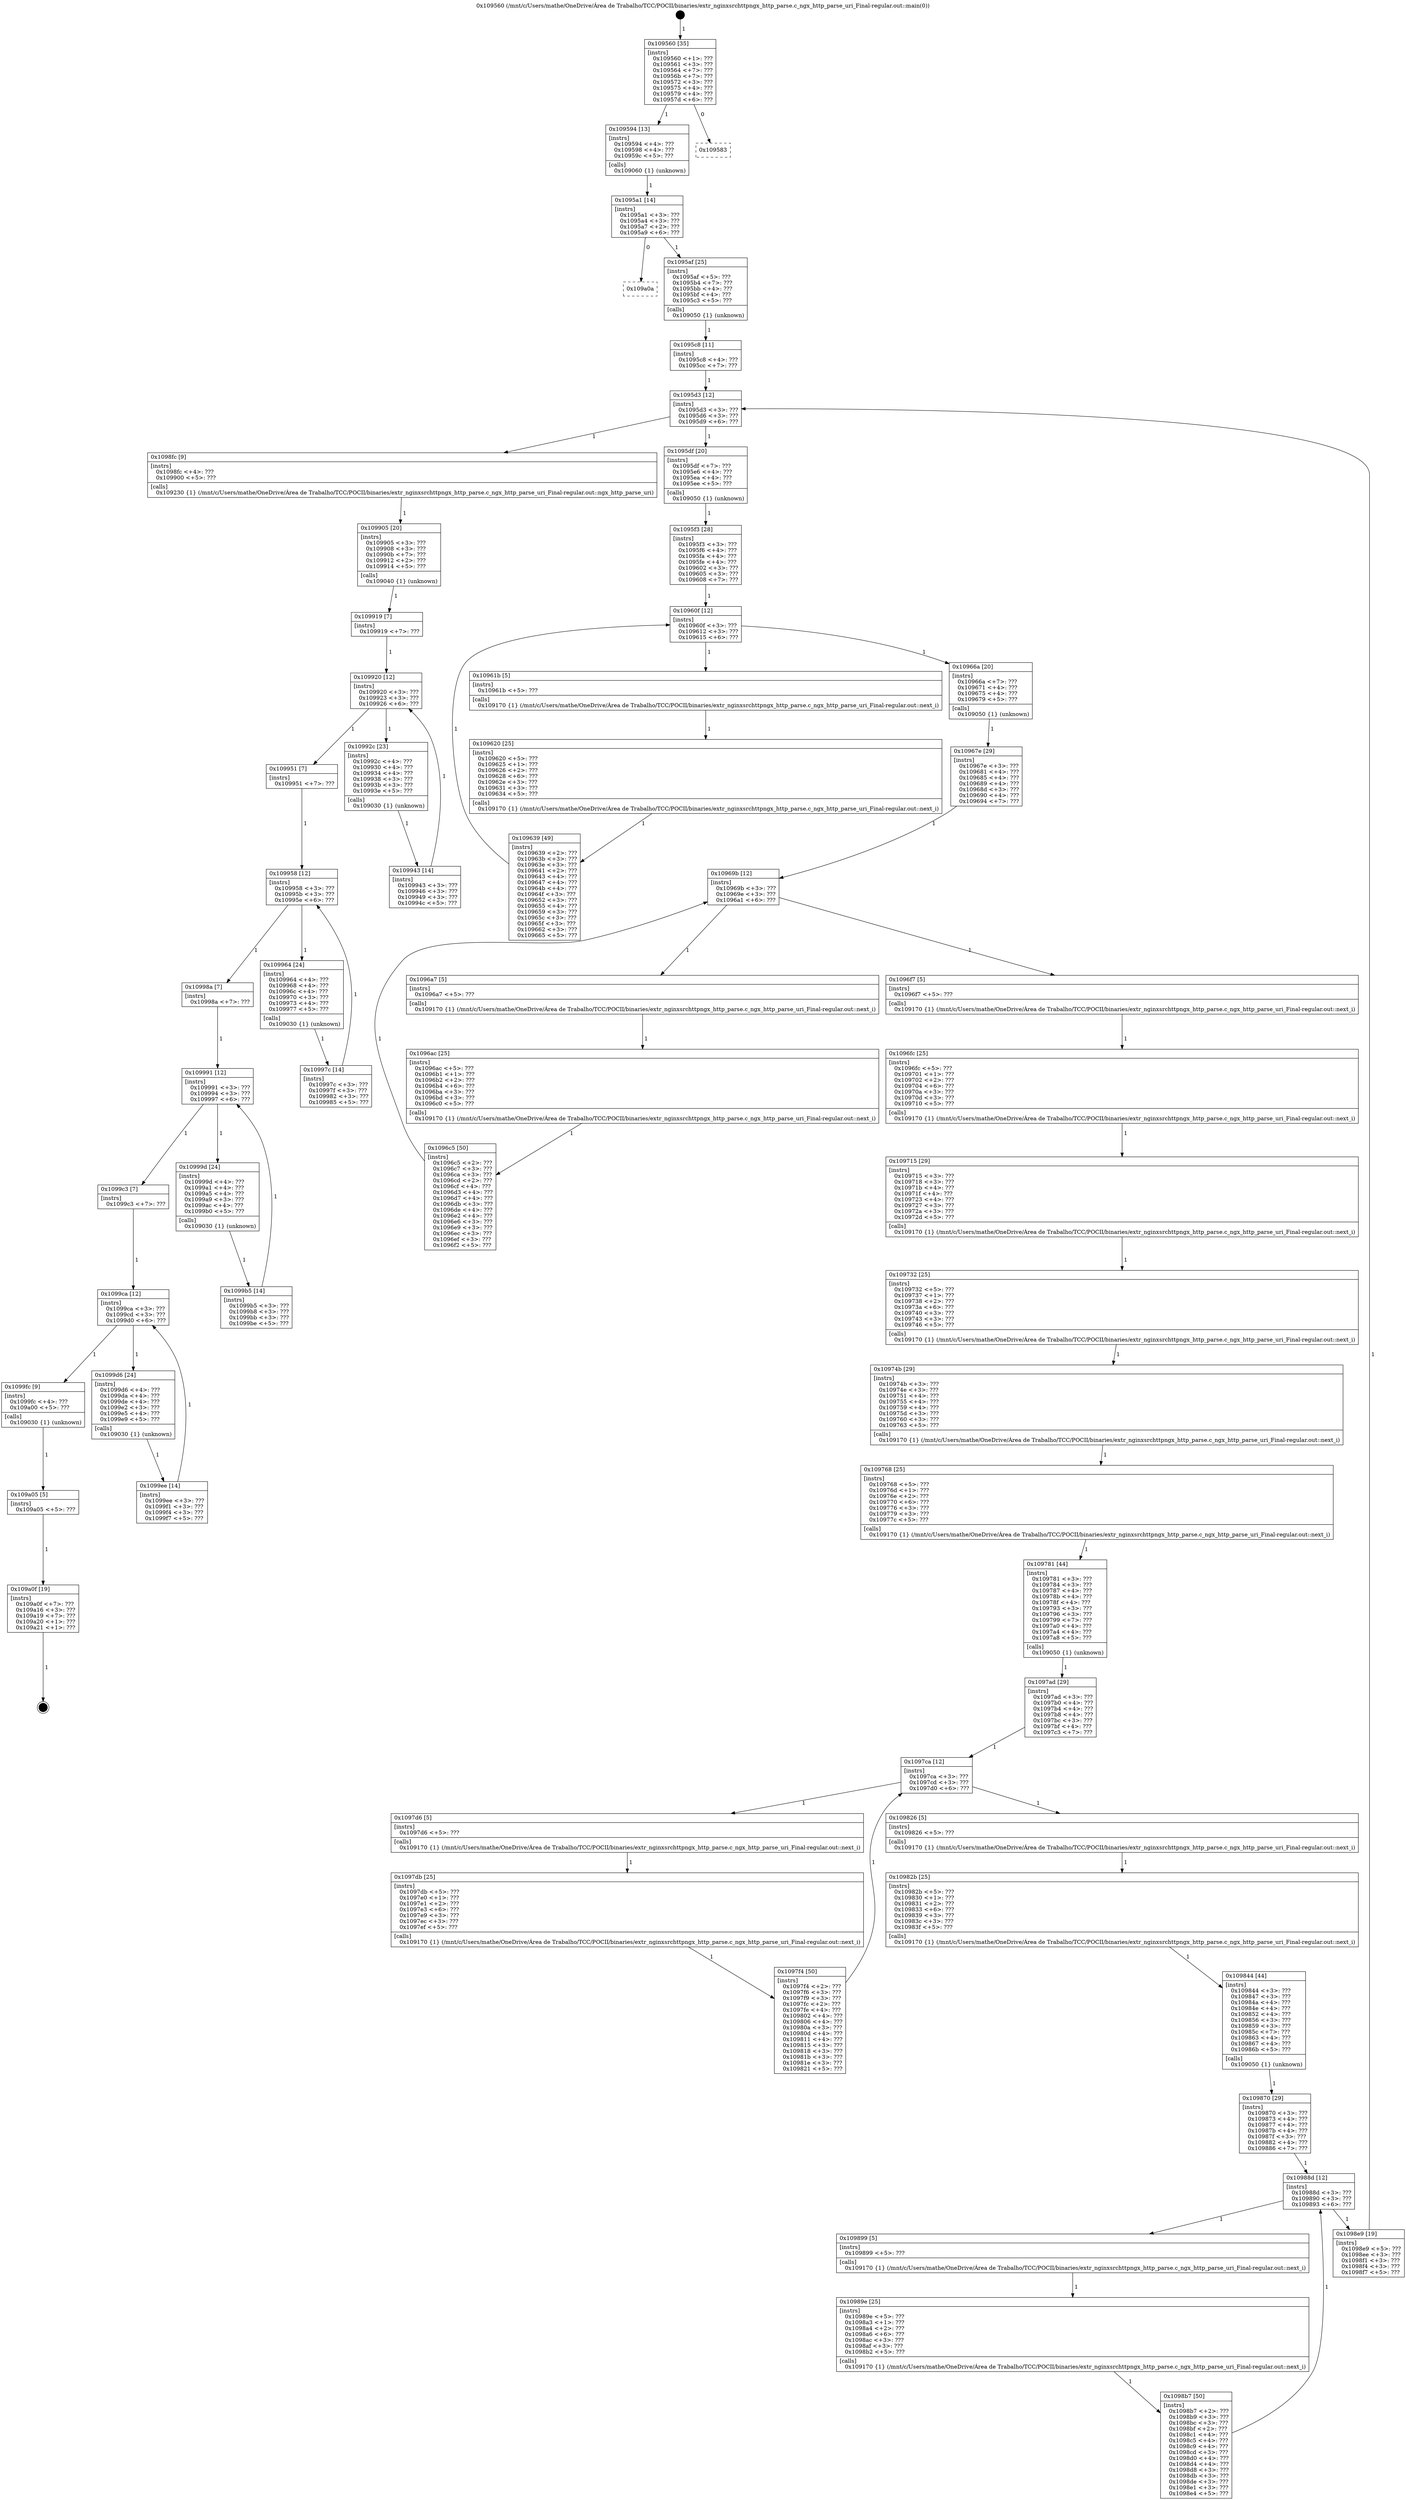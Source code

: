 digraph "0x109560" {
  label = "0x109560 (/mnt/c/Users/mathe/OneDrive/Área de Trabalho/TCC/POCII/binaries/extr_nginxsrchttpngx_http_parse.c_ngx_http_parse_uri_Final-regular.out::main(0))"
  labelloc = "t"
  node[shape=record]

  Entry [label="",width=0.3,height=0.3,shape=circle,fillcolor=black,style=filled]
  "0x109560" [label="{
     0x109560 [35]\l
     | [instrs]\l
     &nbsp;&nbsp;0x109560 \<+1\>: ???\l
     &nbsp;&nbsp;0x109561 \<+3\>: ???\l
     &nbsp;&nbsp;0x109564 \<+7\>: ???\l
     &nbsp;&nbsp;0x10956b \<+7\>: ???\l
     &nbsp;&nbsp;0x109572 \<+3\>: ???\l
     &nbsp;&nbsp;0x109575 \<+4\>: ???\l
     &nbsp;&nbsp;0x109579 \<+4\>: ???\l
     &nbsp;&nbsp;0x10957d \<+6\>: ???\l
  }"]
  "0x109594" [label="{
     0x109594 [13]\l
     | [instrs]\l
     &nbsp;&nbsp;0x109594 \<+4\>: ???\l
     &nbsp;&nbsp;0x109598 \<+4\>: ???\l
     &nbsp;&nbsp;0x10959c \<+5\>: ???\l
     | [calls]\l
     &nbsp;&nbsp;0x109060 \{1\} (unknown)\l
  }"]
  "0x109583" [label="{
     0x109583\l
  }", style=dashed]
  "0x1095a1" [label="{
     0x1095a1 [14]\l
     | [instrs]\l
     &nbsp;&nbsp;0x1095a1 \<+3\>: ???\l
     &nbsp;&nbsp;0x1095a4 \<+3\>: ???\l
     &nbsp;&nbsp;0x1095a7 \<+2\>: ???\l
     &nbsp;&nbsp;0x1095a9 \<+6\>: ???\l
  }"]
  "0x109a0a" [label="{
     0x109a0a\l
  }", style=dashed]
  "0x1095af" [label="{
     0x1095af [25]\l
     | [instrs]\l
     &nbsp;&nbsp;0x1095af \<+5\>: ???\l
     &nbsp;&nbsp;0x1095b4 \<+7\>: ???\l
     &nbsp;&nbsp;0x1095bb \<+4\>: ???\l
     &nbsp;&nbsp;0x1095bf \<+4\>: ???\l
     &nbsp;&nbsp;0x1095c3 \<+5\>: ???\l
     | [calls]\l
     &nbsp;&nbsp;0x109050 \{1\} (unknown)\l
  }"]
  Exit [label="",width=0.3,height=0.3,shape=circle,fillcolor=black,style=filled,peripheries=2]
  "0x1095d3" [label="{
     0x1095d3 [12]\l
     | [instrs]\l
     &nbsp;&nbsp;0x1095d3 \<+3\>: ???\l
     &nbsp;&nbsp;0x1095d6 \<+3\>: ???\l
     &nbsp;&nbsp;0x1095d9 \<+6\>: ???\l
  }"]
  "0x1098fc" [label="{
     0x1098fc [9]\l
     | [instrs]\l
     &nbsp;&nbsp;0x1098fc \<+4\>: ???\l
     &nbsp;&nbsp;0x109900 \<+5\>: ???\l
     | [calls]\l
     &nbsp;&nbsp;0x109230 \{1\} (/mnt/c/Users/mathe/OneDrive/Área de Trabalho/TCC/POCII/binaries/extr_nginxsrchttpngx_http_parse.c_ngx_http_parse_uri_Final-regular.out::ngx_http_parse_uri)\l
  }"]
  "0x1095df" [label="{
     0x1095df [20]\l
     | [instrs]\l
     &nbsp;&nbsp;0x1095df \<+7\>: ???\l
     &nbsp;&nbsp;0x1095e6 \<+4\>: ???\l
     &nbsp;&nbsp;0x1095ea \<+4\>: ???\l
     &nbsp;&nbsp;0x1095ee \<+5\>: ???\l
     | [calls]\l
     &nbsp;&nbsp;0x109050 \{1\} (unknown)\l
  }"]
  "0x10960f" [label="{
     0x10960f [12]\l
     | [instrs]\l
     &nbsp;&nbsp;0x10960f \<+3\>: ???\l
     &nbsp;&nbsp;0x109612 \<+3\>: ???\l
     &nbsp;&nbsp;0x109615 \<+6\>: ???\l
  }"]
  "0x10966a" [label="{
     0x10966a [20]\l
     | [instrs]\l
     &nbsp;&nbsp;0x10966a \<+7\>: ???\l
     &nbsp;&nbsp;0x109671 \<+4\>: ???\l
     &nbsp;&nbsp;0x109675 \<+4\>: ???\l
     &nbsp;&nbsp;0x109679 \<+5\>: ???\l
     | [calls]\l
     &nbsp;&nbsp;0x109050 \{1\} (unknown)\l
  }"]
  "0x10961b" [label="{
     0x10961b [5]\l
     | [instrs]\l
     &nbsp;&nbsp;0x10961b \<+5\>: ???\l
     | [calls]\l
     &nbsp;&nbsp;0x109170 \{1\} (/mnt/c/Users/mathe/OneDrive/Área de Trabalho/TCC/POCII/binaries/extr_nginxsrchttpngx_http_parse.c_ngx_http_parse_uri_Final-regular.out::next_i)\l
  }"]
  "0x109620" [label="{
     0x109620 [25]\l
     | [instrs]\l
     &nbsp;&nbsp;0x109620 \<+5\>: ???\l
     &nbsp;&nbsp;0x109625 \<+1\>: ???\l
     &nbsp;&nbsp;0x109626 \<+2\>: ???\l
     &nbsp;&nbsp;0x109628 \<+6\>: ???\l
     &nbsp;&nbsp;0x10962e \<+3\>: ???\l
     &nbsp;&nbsp;0x109631 \<+3\>: ???\l
     &nbsp;&nbsp;0x109634 \<+5\>: ???\l
     | [calls]\l
     &nbsp;&nbsp;0x109170 \{1\} (/mnt/c/Users/mathe/OneDrive/Área de Trabalho/TCC/POCII/binaries/extr_nginxsrchttpngx_http_parse.c_ngx_http_parse_uri_Final-regular.out::next_i)\l
  }"]
  "0x109639" [label="{
     0x109639 [49]\l
     | [instrs]\l
     &nbsp;&nbsp;0x109639 \<+2\>: ???\l
     &nbsp;&nbsp;0x10963b \<+3\>: ???\l
     &nbsp;&nbsp;0x10963e \<+3\>: ???\l
     &nbsp;&nbsp;0x109641 \<+2\>: ???\l
     &nbsp;&nbsp;0x109643 \<+4\>: ???\l
     &nbsp;&nbsp;0x109647 \<+4\>: ???\l
     &nbsp;&nbsp;0x10964b \<+4\>: ???\l
     &nbsp;&nbsp;0x10964f \<+3\>: ???\l
     &nbsp;&nbsp;0x109652 \<+3\>: ???\l
     &nbsp;&nbsp;0x109655 \<+4\>: ???\l
     &nbsp;&nbsp;0x109659 \<+3\>: ???\l
     &nbsp;&nbsp;0x10965c \<+3\>: ???\l
     &nbsp;&nbsp;0x10965f \<+3\>: ???\l
     &nbsp;&nbsp;0x109662 \<+3\>: ???\l
     &nbsp;&nbsp;0x109665 \<+5\>: ???\l
  }"]
  "0x1095f3" [label="{
     0x1095f3 [28]\l
     | [instrs]\l
     &nbsp;&nbsp;0x1095f3 \<+3\>: ???\l
     &nbsp;&nbsp;0x1095f6 \<+4\>: ???\l
     &nbsp;&nbsp;0x1095fa \<+4\>: ???\l
     &nbsp;&nbsp;0x1095fe \<+4\>: ???\l
     &nbsp;&nbsp;0x109602 \<+3\>: ???\l
     &nbsp;&nbsp;0x109605 \<+3\>: ???\l
     &nbsp;&nbsp;0x109608 \<+7\>: ???\l
  }"]
  "0x10969b" [label="{
     0x10969b [12]\l
     | [instrs]\l
     &nbsp;&nbsp;0x10969b \<+3\>: ???\l
     &nbsp;&nbsp;0x10969e \<+3\>: ???\l
     &nbsp;&nbsp;0x1096a1 \<+6\>: ???\l
  }"]
  "0x1096f7" [label="{
     0x1096f7 [5]\l
     | [instrs]\l
     &nbsp;&nbsp;0x1096f7 \<+5\>: ???\l
     | [calls]\l
     &nbsp;&nbsp;0x109170 \{1\} (/mnt/c/Users/mathe/OneDrive/Área de Trabalho/TCC/POCII/binaries/extr_nginxsrchttpngx_http_parse.c_ngx_http_parse_uri_Final-regular.out::next_i)\l
  }"]
  "0x1096a7" [label="{
     0x1096a7 [5]\l
     | [instrs]\l
     &nbsp;&nbsp;0x1096a7 \<+5\>: ???\l
     | [calls]\l
     &nbsp;&nbsp;0x109170 \{1\} (/mnt/c/Users/mathe/OneDrive/Área de Trabalho/TCC/POCII/binaries/extr_nginxsrchttpngx_http_parse.c_ngx_http_parse_uri_Final-regular.out::next_i)\l
  }"]
  "0x1096ac" [label="{
     0x1096ac [25]\l
     | [instrs]\l
     &nbsp;&nbsp;0x1096ac \<+5\>: ???\l
     &nbsp;&nbsp;0x1096b1 \<+1\>: ???\l
     &nbsp;&nbsp;0x1096b2 \<+2\>: ???\l
     &nbsp;&nbsp;0x1096b4 \<+6\>: ???\l
     &nbsp;&nbsp;0x1096ba \<+3\>: ???\l
     &nbsp;&nbsp;0x1096bd \<+3\>: ???\l
     &nbsp;&nbsp;0x1096c0 \<+5\>: ???\l
     | [calls]\l
     &nbsp;&nbsp;0x109170 \{1\} (/mnt/c/Users/mathe/OneDrive/Área de Trabalho/TCC/POCII/binaries/extr_nginxsrchttpngx_http_parse.c_ngx_http_parse_uri_Final-regular.out::next_i)\l
  }"]
  "0x1096c5" [label="{
     0x1096c5 [50]\l
     | [instrs]\l
     &nbsp;&nbsp;0x1096c5 \<+2\>: ???\l
     &nbsp;&nbsp;0x1096c7 \<+3\>: ???\l
     &nbsp;&nbsp;0x1096ca \<+3\>: ???\l
     &nbsp;&nbsp;0x1096cd \<+2\>: ???\l
     &nbsp;&nbsp;0x1096cf \<+4\>: ???\l
     &nbsp;&nbsp;0x1096d3 \<+4\>: ???\l
     &nbsp;&nbsp;0x1096d7 \<+4\>: ???\l
     &nbsp;&nbsp;0x1096db \<+3\>: ???\l
     &nbsp;&nbsp;0x1096de \<+4\>: ???\l
     &nbsp;&nbsp;0x1096e2 \<+4\>: ???\l
     &nbsp;&nbsp;0x1096e6 \<+3\>: ???\l
     &nbsp;&nbsp;0x1096e9 \<+3\>: ???\l
     &nbsp;&nbsp;0x1096ec \<+3\>: ???\l
     &nbsp;&nbsp;0x1096ef \<+3\>: ???\l
     &nbsp;&nbsp;0x1096f2 \<+5\>: ???\l
  }"]
  "0x10967e" [label="{
     0x10967e [29]\l
     | [instrs]\l
     &nbsp;&nbsp;0x10967e \<+3\>: ???\l
     &nbsp;&nbsp;0x109681 \<+4\>: ???\l
     &nbsp;&nbsp;0x109685 \<+4\>: ???\l
     &nbsp;&nbsp;0x109689 \<+4\>: ???\l
     &nbsp;&nbsp;0x10968d \<+3\>: ???\l
     &nbsp;&nbsp;0x109690 \<+4\>: ???\l
     &nbsp;&nbsp;0x109694 \<+7\>: ???\l
  }"]
  "0x1096fc" [label="{
     0x1096fc [25]\l
     | [instrs]\l
     &nbsp;&nbsp;0x1096fc \<+5\>: ???\l
     &nbsp;&nbsp;0x109701 \<+1\>: ???\l
     &nbsp;&nbsp;0x109702 \<+2\>: ???\l
     &nbsp;&nbsp;0x109704 \<+6\>: ???\l
     &nbsp;&nbsp;0x10970a \<+3\>: ???\l
     &nbsp;&nbsp;0x10970d \<+3\>: ???\l
     &nbsp;&nbsp;0x109710 \<+5\>: ???\l
     | [calls]\l
     &nbsp;&nbsp;0x109170 \{1\} (/mnt/c/Users/mathe/OneDrive/Área de Trabalho/TCC/POCII/binaries/extr_nginxsrchttpngx_http_parse.c_ngx_http_parse_uri_Final-regular.out::next_i)\l
  }"]
  "0x109715" [label="{
     0x109715 [29]\l
     | [instrs]\l
     &nbsp;&nbsp;0x109715 \<+3\>: ???\l
     &nbsp;&nbsp;0x109718 \<+3\>: ???\l
     &nbsp;&nbsp;0x10971b \<+4\>: ???\l
     &nbsp;&nbsp;0x10971f \<+4\>: ???\l
     &nbsp;&nbsp;0x109723 \<+4\>: ???\l
     &nbsp;&nbsp;0x109727 \<+3\>: ???\l
     &nbsp;&nbsp;0x10972a \<+3\>: ???\l
     &nbsp;&nbsp;0x10972d \<+5\>: ???\l
     | [calls]\l
     &nbsp;&nbsp;0x109170 \{1\} (/mnt/c/Users/mathe/OneDrive/Área de Trabalho/TCC/POCII/binaries/extr_nginxsrchttpngx_http_parse.c_ngx_http_parse_uri_Final-regular.out::next_i)\l
  }"]
  "0x109732" [label="{
     0x109732 [25]\l
     | [instrs]\l
     &nbsp;&nbsp;0x109732 \<+5\>: ???\l
     &nbsp;&nbsp;0x109737 \<+1\>: ???\l
     &nbsp;&nbsp;0x109738 \<+2\>: ???\l
     &nbsp;&nbsp;0x10973a \<+6\>: ???\l
     &nbsp;&nbsp;0x109740 \<+3\>: ???\l
     &nbsp;&nbsp;0x109743 \<+3\>: ???\l
     &nbsp;&nbsp;0x109746 \<+5\>: ???\l
     | [calls]\l
     &nbsp;&nbsp;0x109170 \{1\} (/mnt/c/Users/mathe/OneDrive/Área de Trabalho/TCC/POCII/binaries/extr_nginxsrchttpngx_http_parse.c_ngx_http_parse_uri_Final-regular.out::next_i)\l
  }"]
  "0x10974b" [label="{
     0x10974b [29]\l
     | [instrs]\l
     &nbsp;&nbsp;0x10974b \<+3\>: ???\l
     &nbsp;&nbsp;0x10974e \<+3\>: ???\l
     &nbsp;&nbsp;0x109751 \<+4\>: ???\l
     &nbsp;&nbsp;0x109755 \<+4\>: ???\l
     &nbsp;&nbsp;0x109759 \<+4\>: ???\l
     &nbsp;&nbsp;0x10975d \<+3\>: ???\l
     &nbsp;&nbsp;0x109760 \<+3\>: ???\l
     &nbsp;&nbsp;0x109763 \<+5\>: ???\l
     | [calls]\l
     &nbsp;&nbsp;0x109170 \{1\} (/mnt/c/Users/mathe/OneDrive/Área de Trabalho/TCC/POCII/binaries/extr_nginxsrchttpngx_http_parse.c_ngx_http_parse_uri_Final-regular.out::next_i)\l
  }"]
  "0x109768" [label="{
     0x109768 [25]\l
     | [instrs]\l
     &nbsp;&nbsp;0x109768 \<+5\>: ???\l
     &nbsp;&nbsp;0x10976d \<+1\>: ???\l
     &nbsp;&nbsp;0x10976e \<+2\>: ???\l
     &nbsp;&nbsp;0x109770 \<+6\>: ???\l
     &nbsp;&nbsp;0x109776 \<+3\>: ???\l
     &nbsp;&nbsp;0x109779 \<+3\>: ???\l
     &nbsp;&nbsp;0x10977c \<+5\>: ???\l
     | [calls]\l
     &nbsp;&nbsp;0x109170 \{1\} (/mnt/c/Users/mathe/OneDrive/Área de Trabalho/TCC/POCII/binaries/extr_nginxsrchttpngx_http_parse.c_ngx_http_parse_uri_Final-regular.out::next_i)\l
  }"]
  "0x109781" [label="{
     0x109781 [44]\l
     | [instrs]\l
     &nbsp;&nbsp;0x109781 \<+3\>: ???\l
     &nbsp;&nbsp;0x109784 \<+3\>: ???\l
     &nbsp;&nbsp;0x109787 \<+4\>: ???\l
     &nbsp;&nbsp;0x10978b \<+4\>: ???\l
     &nbsp;&nbsp;0x10978f \<+4\>: ???\l
     &nbsp;&nbsp;0x109793 \<+3\>: ???\l
     &nbsp;&nbsp;0x109796 \<+3\>: ???\l
     &nbsp;&nbsp;0x109799 \<+7\>: ???\l
     &nbsp;&nbsp;0x1097a0 \<+4\>: ???\l
     &nbsp;&nbsp;0x1097a4 \<+4\>: ???\l
     &nbsp;&nbsp;0x1097a8 \<+5\>: ???\l
     | [calls]\l
     &nbsp;&nbsp;0x109050 \{1\} (unknown)\l
  }"]
  "0x1097ca" [label="{
     0x1097ca [12]\l
     | [instrs]\l
     &nbsp;&nbsp;0x1097ca \<+3\>: ???\l
     &nbsp;&nbsp;0x1097cd \<+3\>: ???\l
     &nbsp;&nbsp;0x1097d0 \<+6\>: ???\l
  }"]
  "0x109826" [label="{
     0x109826 [5]\l
     | [instrs]\l
     &nbsp;&nbsp;0x109826 \<+5\>: ???\l
     | [calls]\l
     &nbsp;&nbsp;0x109170 \{1\} (/mnt/c/Users/mathe/OneDrive/Área de Trabalho/TCC/POCII/binaries/extr_nginxsrchttpngx_http_parse.c_ngx_http_parse_uri_Final-regular.out::next_i)\l
  }"]
  "0x1097d6" [label="{
     0x1097d6 [5]\l
     | [instrs]\l
     &nbsp;&nbsp;0x1097d6 \<+5\>: ???\l
     | [calls]\l
     &nbsp;&nbsp;0x109170 \{1\} (/mnt/c/Users/mathe/OneDrive/Área de Trabalho/TCC/POCII/binaries/extr_nginxsrchttpngx_http_parse.c_ngx_http_parse_uri_Final-regular.out::next_i)\l
  }"]
  "0x1097db" [label="{
     0x1097db [25]\l
     | [instrs]\l
     &nbsp;&nbsp;0x1097db \<+5\>: ???\l
     &nbsp;&nbsp;0x1097e0 \<+1\>: ???\l
     &nbsp;&nbsp;0x1097e1 \<+2\>: ???\l
     &nbsp;&nbsp;0x1097e3 \<+6\>: ???\l
     &nbsp;&nbsp;0x1097e9 \<+3\>: ???\l
     &nbsp;&nbsp;0x1097ec \<+3\>: ???\l
     &nbsp;&nbsp;0x1097ef \<+5\>: ???\l
     | [calls]\l
     &nbsp;&nbsp;0x109170 \{1\} (/mnt/c/Users/mathe/OneDrive/Área de Trabalho/TCC/POCII/binaries/extr_nginxsrchttpngx_http_parse.c_ngx_http_parse_uri_Final-regular.out::next_i)\l
  }"]
  "0x1097f4" [label="{
     0x1097f4 [50]\l
     | [instrs]\l
     &nbsp;&nbsp;0x1097f4 \<+2\>: ???\l
     &nbsp;&nbsp;0x1097f6 \<+3\>: ???\l
     &nbsp;&nbsp;0x1097f9 \<+3\>: ???\l
     &nbsp;&nbsp;0x1097fc \<+2\>: ???\l
     &nbsp;&nbsp;0x1097fe \<+4\>: ???\l
     &nbsp;&nbsp;0x109802 \<+4\>: ???\l
     &nbsp;&nbsp;0x109806 \<+4\>: ???\l
     &nbsp;&nbsp;0x10980a \<+3\>: ???\l
     &nbsp;&nbsp;0x10980d \<+4\>: ???\l
     &nbsp;&nbsp;0x109811 \<+4\>: ???\l
     &nbsp;&nbsp;0x109815 \<+3\>: ???\l
     &nbsp;&nbsp;0x109818 \<+3\>: ???\l
     &nbsp;&nbsp;0x10981b \<+3\>: ???\l
     &nbsp;&nbsp;0x10981e \<+3\>: ???\l
     &nbsp;&nbsp;0x109821 \<+5\>: ???\l
  }"]
  "0x1097ad" [label="{
     0x1097ad [29]\l
     | [instrs]\l
     &nbsp;&nbsp;0x1097ad \<+3\>: ???\l
     &nbsp;&nbsp;0x1097b0 \<+4\>: ???\l
     &nbsp;&nbsp;0x1097b4 \<+4\>: ???\l
     &nbsp;&nbsp;0x1097b8 \<+4\>: ???\l
     &nbsp;&nbsp;0x1097bc \<+3\>: ???\l
     &nbsp;&nbsp;0x1097bf \<+4\>: ???\l
     &nbsp;&nbsp;0x1097c3 \<+7\>: ???\l
  }"]
  "0x10982b" [label="{
     0x10982b [25]\l
     | [instrs]\l
     &nbsp;&nbsp;0x10982b \<+5\>: ???\l
     &nbsp;&nbsp;0x109830 \<+1\>: ???\l
     &nbsp;&nbsp;0x109831 \<+2\>: ???\l
     &nbsp;&nbsp;0x109833 \<+6\>: ???\l
     &nbsp;&nbsp;0x109839 \<+3\>: ???\l
     &nbsp;&nbsp;0x10983c \<+3\>: ???\l
     &nbsp;&nbsp;0x10983f \<+5\>: ???\l
     | [calls]\l
     &nbsp;&nbsp;0x109170 \{1\} (/mnt/c/Users/mathe/OneDrive/Área de Trabalho/TCC/POCII/binaries/extr_nginxsrchttpngx_http_parse.c_ngx_http_parse_uri_Final-regular.out::next_i)\l
  }"]
  "0x109844" [label="{
     0x109844 [44]\l
     | [instrs]\l
     &nbsp;&nbsp;0x109844 \<+3\>: ???\l
     &nbsp;&nbsp;0x109847 \<+3\>: ???\l
     &nbsp;&nbsp;0x10984a \<+4\>: ???\l
     &nbsp;&nbsp;0x10984e \<+4\>: ???\l
     &nbsp;&nbsp;0x109852 \<+4\>: ???\l
     &nbsp;&nbsp;0x109856 \<+3\>: ???\l
     &nbsp;&nbsp;0x109859 \<+3\>: ???\l
     &nbsp;&nbsp;0x10985c \<+7\>: ???\l
     &nbsp;&nbsp;0x109863 \<+4\>: ???\l
     &nbsp;&nbsp;0x109867 \<+4\>: ???\l
     &nbsp;&nbsp;0x10986b \<+5\>: ???\l
     | [calls]\l
     &nbsp;&nbsp;0x109050 \{1\} (unknown)\l
  }"]
  "0x10988d" [label="{
     0x10988d [12]\l
     | [instrs]\l
     &nbsp;&nbsp;0x10988d \<+3\>: ???\l
     &nbsp;&nbsp;0x109890 \<+3\>: ???\l
     &nbsp;&nbsp;0x109893 \<+6\>: ???\l
  }"]
  "0x1098e9" [label="{
     0x1098e9 [19]\l
     | [instrs]\l
     &nbsp;&nbsp;0x1098e9 \<+5\>: ???\l
     &nbsp;&nbsp;0x1098ee \<+3\>: ???\l
     &nbsp;&nbsp;0x1098f1 \<+3\>: ???\l
     &nbsp;&nbsp;0x1098f4 \<+3\>: ???\l
     &nbsp;&nbsp;0x1098f7 \<+5\>: ???\l
  }"]
  "0x109899" [label="{
     0x109899 [5]\l
     | [instrs]\l
     &nbsp;&nbsp;0x109899 \<+5\>: ???\l
     | [calls]\l
     &nbsp;&nbsp;0x109170 \{1\} (/mnt/c/Users/mathe/OneDrive/Área de Trabalho/TCC/POCII/binaries/extr_nginxsrchttpngx_http_parse.c_ngx_http_parse_uri_Final-regular.out::next_i)\l
  }"]
  "0x10989e" [label="{
     0x10989e [25]\l
     | [instrs]\l
     &nbsp;&nbsp;0x10989e \<+5\>: ???\l
     &nbsp;&nbsp;0x1098a3 \<+1\>: ???\l
     &nbsp;&nbsp;0x1098a4 \<+2\>: ???\l
     &nbsp;&nbsp;0x1098a6 \<+6\>: ???\l
     &nbsp;&nbsp;0x1098ac \<+3\>: ???\l
     &nbsp;&nbsp;0x1098af \<+3\>: ???\l
     &nbsp;&nbsp;0x1098b2 \<+5\>: ???\l
     | [calls]\l
     &nbsp;&nbsp;0x109170 \{1\} (/mnt/c/Users/mathe/OneDrive/Área de Trabalho/TCC/POCII/binaries/extr_nginxsrchttpngx_http_parse.c_ngx_http_parse_uri_Final-regular.out::next_i)\l
  }"]
  "0x1098b7" [label="{
     0x1098b7 [50]\l
     | [instrs]\l
     &nbsp;&nbsp;0x1098b7 \<+2\>: ???\l
     &nbsp;&nbsp;0x1098b9 \<+3\>: ???\l
     &nbsp;&nbsp;0x1098bc \<+3\>: ???\l
     &nbsp;&nbsp;0x1098bf \<+2\>: ???\l
     &nbsp;&nbsp;0x1098c1 \<+4\>: ???\l
     &nbsp;&nbsp;0x1098c5 \<+4\>: ???\l
     &nbsp;&nbsp;0x1098c9 \<+4\>: ???\l
     &nbsp;&nbsp;0x1098cd \<+3\>: ???\l
     &nbsp;&nbsp;0x1098d0 \<+4\>: ???\l
     &nbsp;&nbsp;0x1098d4 \<+4\>: ???\l
     &nbsp;&nbsp;0x1098d8 \<+3\>: ???\l
     &nbsp;&nbsp;0x1098db \<+3\>: ???\l
     &nbsp;&nbsp;0x1098de \<+3\>: ???\l
     &nbsp;&nbsp;0x1098e1 \<+3\>: ???\l
     &nbsp;&nbsp;0x1098e4 \<+5\>: ???\l
  }"]
  "0x109870" [label="{
     0x109870 [29]\l
     | [instrs]\l
     &nbsp;&nbsp;0x109870 \<+3\>: ???\l
     &nbsp;&nbsp;0x109873 \<+4\>: ???\l
     &nbsp;&nbsp;0x109877 \<+4\>: ???\l
     &nbsp;&nbsp;0x10987b \<+4\>: ???\l
     &nbsp;&nbsp;0x10987f \<+3\>: ???\l
     &nbsp;&nbsp;0x109882 \<+4\>: ???\l
     &nbsp;&nbsp;0x109886 \<+7\>: ???\l
  }"]
  "0x109a0f" [label="{
     0x109a0f [19]\l
     | [instrs]\l
     &nbsp;&nbsp;0x109a0f \<+7\>: ???\l
     &nbsp;&nbsp;0x109a16 \<+3\>: ???\l
     &nbsp;&nbsp;0x109a19 \<+7\>: ???\l
     &nbsp;&nbsp;0x109a20 \<+1\>: ???\l
     &nbsp;&nbsp;0x109a21 \<+1\>: ???\l
  }"]
  "0x1095c8" [label="{
     0x1095c8 [11]\l
     | [instrs]\l
     &nbsp;&nbsp;0x1095c8 \<+4\>: ???\l
     &nbsp;&nbsp;0x1095cc \<+7\>: ???\l
  }"]
  "0x109905" [label="{
     0x109905 [20]\l
     | [instrs]\l
     &nbsp;&nbsp;0x109905 \<+3\>: ???\l
     &nbsp;&nbsp;0x109908 \<+3\>: ???\l
     &nbsp;&nbsp;0x10990b \<+7\>: ???\l
     &nbsp;&nbsp;0x109912 \<+2\>: ???\l
     &nbsp;&nbsp;0x109914 \<+5\>: ???\l
     | [calls]\l
     &nbsp;&nbsp;0x109040 \{1\} (unknown)\l
  }"]
  "0x109920" [label="{
     0x109920 [12]\l
     | [instrs]\l
     &nbsp;&nbsp;0x109920 \<+3\>: ???\l
     &nbsp;&nbsp;0x109923 \<+3\>: ???\l
     &nbsp;&nbsp;0x109926 \<+6\>: ???\l
  }"]
  "0x109958" [label="{
     0x109958 [12]\l
     | [instrs]\l
     &nbsp;&nbsp;0x109958 \<+3\>: ???\l
     &nbsp;&nbsp;0x10995b \<+3\>: ???\l
     &nbsp;&nbsp;0x10995e \<+6\>: ???\l
  }"]
  "0x10992c" [label="{
     0x10992c [23]\l
     | [instrs]\l
     &nbsp;&nbsp;0x10992c \<+4\>: ???\l
     &nbsp;&nbsp;0x109930 \<+4\>: ???\l
     &nbsp;&nbsp;0x109934 \<+4\>: ???\l
     &nbsp;&nbsp;0x109938 \<+3\>: ???\l
     &nbsp;&nbsp;0x10993b \<+3\>: ???\l
     &nbsp;&nbsp;0x10993e \<+5\>: ???\l
     | [calls]\l
     &nbsp;&nbsp;0x109030 \{1\} (unknown)\l
  }"]
  "0x109943" [label="{
     0x109943 [14]\l
     | [instrs]\l
     &nbsp;&nbsp;0x109943 \<+3\>: ???\l
     &nbsp;&nbsp;0x109946 \<+3\>: ???\l
     &nbsp;&nbsp;0x109949 \<+3\>: ???\l
     &nbsp;&nbsp;0x10994c \<+5\>: ???\l
  }"]
  "0x109919" [label="{
     0x109919 [7]\l
     | [instrs]\l
     &nbsp;&nbsp;0x109919 \<+7\>: ???\l
  }"]
  "0x109991" [label="{
     0x109991 [12]\l
     | [instrs]\l
     &nbsp;&nbsp;0x109991 \<+3\>: ???\l
     &nbsp;&nbsp;0x109994 \<+3\>: ???\l
     &nbsp;&nbsp;0x109997 \<+6\>: ???\l
  }"]
  "0x109964" [label="{
     0x109964 [24]\l
     | [instrs]\l
     &nbsp;&nbsp;0x109964 \<+4\>: ???\l
     &nbsp;&nbsp;0x109968 \<+4\>: ???\l
     &nbsp;&nbsp;0x10996c \<+4\>: ???\l
     &nbsp;&nbsp;0x109970 \<+3\>: ???\l
     &nbsp;&nbsp;0x109973 \<+4\>: ???\l
     &nbsp;&nbsp;0x109977 \<+5\>: ???\l
     | [calls]\l
     &nbsp;&nbsp;0x109030 \{1\} (unknown)\l
  }"]
  "0x10997c" [label="{
     0x10997c [14]\l
     | [instrs]\l
     &nbsp;&nbsp;0x10997c \<+3\>: ???\l
     &nbsp;&nbsp;0x10997f \<+3\>: ???\l
     &nbsp;&nbsp;0x109982 \<+3\>: ???\l
     &nbsp;&nbsp;0x109985 \<+5\>: ???\l
  }"]
  "0x109951" [label="{
     0x109951 [7]\l
     | [instrs]\l
     &nbsp;&nbsp;0x109951 \<+7\>: ???\l
  }"]
  "0x1099ca" [label="{
     0x1099ca [12]\l
     | [instrs]\l
     &nbsp;&nbsp;0x1099ca \<+3\>: ???\l
     &nbsp;&nbsp;0x1099cd \<+3\>: ???\l
     &nbsp;&nbsp;0x1099d0 \<+6\>: ???\l
  }"]
  "0x10999d" [label="{
     0x10999d [24]\l
     | [instrs]\l
     &nbsp;&nbsp;0x10999d \<+4\>: ???\l
     &nbsp;&nbsp;0x1099a1 \<+4\>: ???\l
     &nbsp;&nbsp;0x1099a5 \<+4\>: ???\l
     &nbsp;&nbsp;0x1099a9 \<+3\>: ???\l
     &nbsp;&nbsp;0x1099ac \<+4\>: ???\l
     &nbsp;&nbsp;0x1099b0 \<+5\>: ???\l
     | [calls]\l
     &nbsp;&nbsp;0x109030 \{1\} (unknown)\l
  }"]
  "0x1099b5" [label="{
     0x1099b5 [14]\l
     | [instrs]\l
     &nbsp;&nbsp;0x1099b5 \<+3\>: ???\l
     &nbsp;&nbsp;0x1099b8 \<+3\>: ???\l
     &nbsp;&nbsp;0x1099bb \<+3\>: ???\l
     &nbsp;&nbsp;0x1099be \<+5\>: ???\l
  }"]
  "0x10998a" [label="{
     0x10998a [7]\l
     | [instrs]\l
     &nbsp;&nbsp;0x10998a \<+7\>: ???\l
  }"]
  "0x1099fc" [label="{
     0x1099fc [9]\l
     | [instrs]\l
     &nbsp;&nbsp;0x1099fc \<+4\>: ???\l
     &nbsp;&nbsp;0x109a00 \<+5\>: ???\l
     | [calls]\l
     &nbsp;&nbsp;0x109030 \{1\} (unknown)\l
  }"]
  "0x1099d6" [label="{
     0x1099d6 [24]\l
     | [instrs]\l
     &nbsp;&nbsp;0x1099d6 \<+4\>: ???\l
     &nbsp;&nbsp;0x1099da \<+4\>: ???\l
     &nbsp;&nbsp;0x1099de \<+4\>: ???\l
     &nbsp;&nbsp;0x1099e2 \<+3\>: ???\l
     &nbsp;&nbsp;0x1099e5 \<+4\>: ???\l
     &nbsp;&nbsp;0x1099e9 \<+5\>: ???\l
     | [calls]\l
     &nbsp;&nbsp;0x109030 \{1\} (unknown)\l
  }"]
  "0x1099ee" [label="{
     0x1099ee [14]\l
     | [instrs]\l
     &nbsp;&nbsp;0x1099ee \<+3\>: ???\l
     &nbsp;&nbsp;0x1099f1 \<+3\>: ???\l
     &nbsp;&nbsp;0x1099f4 \<+3\>: ???\l
     &nbsp;&nbsp;0x1099f7 \<+5\>: ???\l
  }"]
  "0x1099c3" [label="{
     0x1099c3 [7]\l
     | [instrs]\l
     &nbsp;&nbsp;0x1099c3 \<+7\>: ???\l
  }"]
  "0x109a05" [label="{
     0x109a05 [5]\l
     | [instrs]\l
     &nbsp;&nbsp;0x109a05 \<+5\>: ???\l
  }"]
  Entry -> "0x109560" [label=" 1"]
  "0x109560" -> "0x109594" [label=" 1"]
  "0x109560" -> "0x109583" [label=" 0"]
  "0x109594" -> "0x1095a1" [label=" 1"]
  "0x1095a1" -> "0x109a0a" [label=" 0"]
  "0x1095a1" -> "0x1095af" [label=" 1"]
  "0x109a0f" -> Exit [label=" 1"]
  "0x1095af" -> "0x1095c8" [label=" 1"]
  "0x1095d3" -> "0x1098fc" [label=" 1"]
  "0x1095d3" -> "0x1095df" [label=" 1"]
  "0x1095df" -> "0x1095f3" [label=" 1"]
  "0x10960f" -> "0x10966a" [label=" 1"]
  "0x10960f" -> "0x10961b" [label=" 1"]
  "0x10961b" -> "0x109620" [label=" 1"]
  "0x109620" -> "0x109639" [label=" 1"]
  "0x1095f3" -> "0x10960f" [label=" 1"]
  "0x109639" -> "0x10960f" [label=" 1"]
  "0x10966a" -> "0x10967e" [label=" 1"]
  "0x10969b" -> "0x1096f7" [label=" 1"]
  "0x10969b" -> "0x1096a7" [label=" 1"]
  "0x1096a7" -> "0x1096ac" [label=" 1"]
  "0x1096ac" -> "0x1096c5" [label=" 1"]
  "0x10967e" -> "0x10969b" [label=" 1"]
  "0x1096c5" -> "0x10969b" [label=" 1"]
  "0x1096f7" -> "0x1096fc" [label=" 1"]
  "0x1096fc" -> "0x109715" [label=" 1"]
  "0x109715" -> "0x109732" [label=" 1"]
  "0x109732" -> "0x10974b" [label=" 1"]
  "0x10974b" -> "0x109768" [label=" 1"]
  "0x109768" -> "0x109781" [label=" 1"]
  "0x109781" -> "0x1097ad" [label=" 1"]
  "0x1097ca" -> "0x109826" [label=" 1"]
  "0x1097ca" -> "0x1097d6" [label=" 1"]
  "0x1097d6" -> "0x1097db" [label=" 1"]
  "0x1097db" -> "0x1097f4" [label=" 1"]
  "0x1097ad" -> "0x1097ca" [label=" 1"]
  "0x1097f4" -> "0x1097ca" [label=" 1"]
  "0x109826" -> "0x10982b" [label=" 1"]
  "0x10982b" -> "0x109844" [label=" 1"]
  "0x109844" -> "0x109870" [label=" 1"]
  "0x10988d" -> "0x1098e9" [label=" 1"]
  "0x10988d" -> "0x109899" [label=" 1"]
  "0x109899" -> "0x10989e" [label=" 1"]
  "0x10989e" -> "0x1098b7" [label=" 1"]
  "0x109870" -> "0x10988d" [label=" 1"]
  "0x1098b7" -> "0x10988d" [label=" 1"]
  "0x109a05" -> "0x109a0f" [label=" 1"]
  "0x1095c8" -> "0x1095d3" [label=" 1"]
  "0x1098e9" -> "0x1095d3" [label=" 1"]
  "0x1098fc" -> "0x109905" [label=" 1"]
  "0x109905" -> "0x109919" [label=" 1"]
  "0x109920" -> "0x109951" [label=" 1"]
  "0x109920" -> "0x10992c" [label=" 1"]
  "0x10992c" -> "0x109943" [label=" 1"]
  "0x109919" -> "0x109920" [label=" 1"]
  "0x109943" -> "0x109920" [label=" 1"]
  "0x109958" -> "0x10998a" [label=" 1"]
  "0x109958" -> "0x109964" [label=" 1"]
  "0x109964" -> "0x10997c" [label=" 1"]
  "0x109951" -> "0x109958" [label=" 1"]
  "0x10997c" -> "0x109958" [label=" 1"]
  "0x109991" -> "0x1099c3" [label=" 1"]
  "0x109991" -> "0x10999d" [label=" 1"]
  "0x10999d" -> "0x1099b5" [label=" 1"]
  "0x10998a" -> "0x109991" [label=" 1"]
  "0x1099b5" -> "0x109991" [label=" 1"]
  "0x1099ca" -> "0x1099fc" [label=" 1"]
  "0x1099ca" -> "0x1099d6" [label=" 1"]
  "0x1099d6" -> "0x1099ee" [label=" 1"]
  "0x1099c3" -> "0x1099ca" [label=" 1"]
  "0x1099ee" -> "0x1099ca" [label=" 1"]
  "0x1099fc" -> "0x109a05" [label=" 1"]
}

